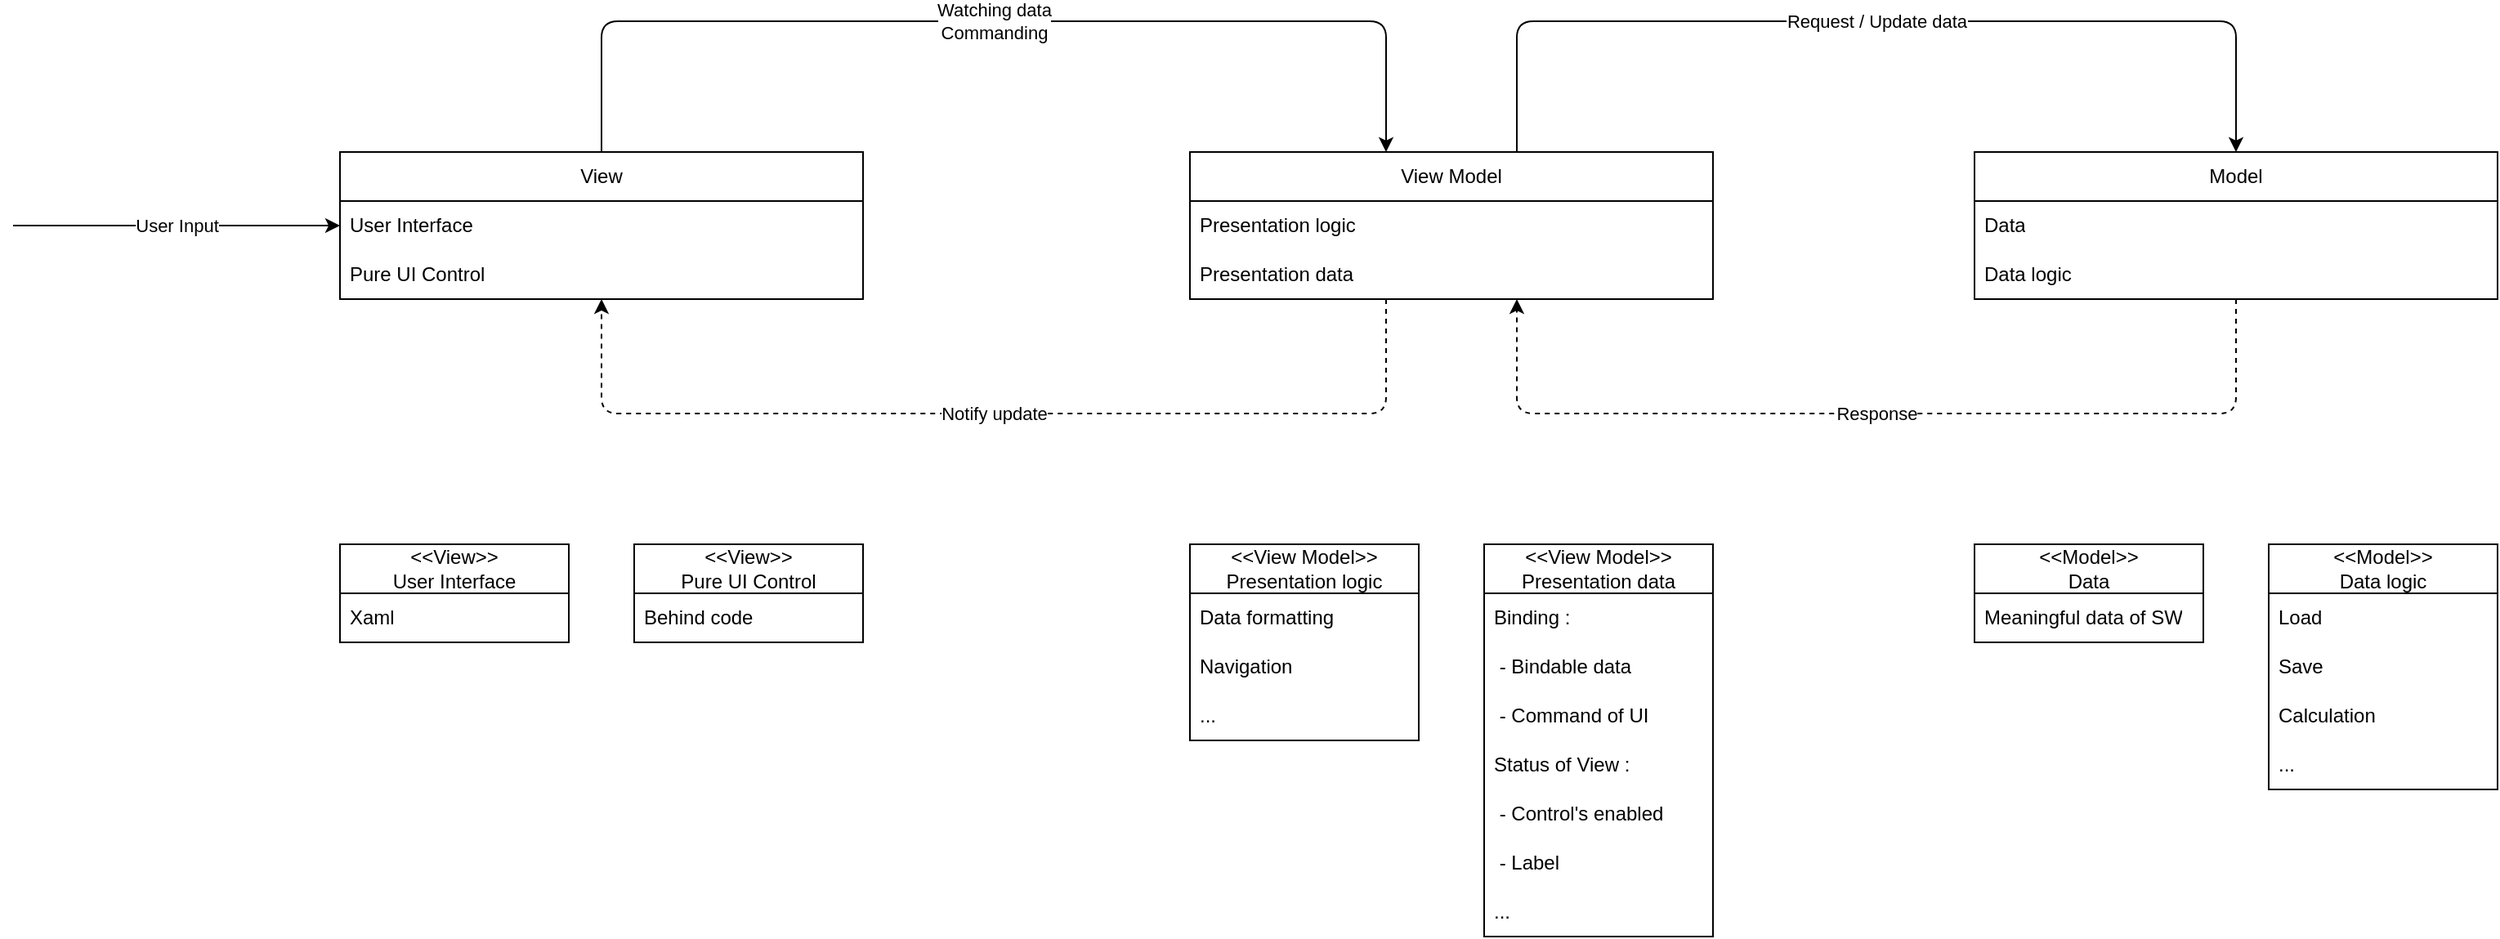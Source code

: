 <mxfile version="20.8.16" type="device"><diagram name="페이지-1" id="dq1D3UvvslZSAeZh9GO5"><mxGraphModel dx="2555" dy="1003" grid="1" gridSize="10" guides="1" tooltips="1" connect="1" arrows="1" fold="1" page="1" pageScale="1" pageWidth="827" pageHeight="1169" math="0" shadow="0"><root><mxCell id="0"/><mxCell id="1" parent="0"/><mxCell id="nS16IVc1bptdw67GeFv7-41" value="Watching data&lt;br&gt;Commanding" style="edgeStyle=orthogonalEdgeStyle;rounded=1;orthogonalLoop=1;jettySize=auto;html=1;exitX=0.5;exitY=0;exitDx=0;exitDy=0;" edge="1" parent="1" source="nS16IVc1bptdw67GeFv7-2" target="nS16IVc1bptdw67GeFv7-6"><mxGeometry relative="1" as="geometry"><Array as="points"><mxPoint x="-200" y="240"/><mxPoint x="280" y="240"/></Array></mxGeometry></mxCell><mxCell id="nS16IVc1bptdw67GeFv7-2" value="View" style="swimlane;fontStyle=0;childLayout=stackLayout;horizontal=1;startSize=30;horizontalStack=0;resizeParent=1;resizeParentMax=0;resizeLast=0;collapsible=1;marginBottom=0;whiteSpace=wrap;html=1;" vertex="1" parent="1"><mxGeometry x="-360" y="320" width="320" height="90" as="geometry"/></mxCell><mxCell id="nS16IVc1bptdw67GeFv7-3" value="User Interface" style="text;strokeColor=none;fillColor=none;align=left;verticalAlign=middle;spacingLeft=4;spacingRight=4;overflow=hidden;points=[[0,0.5],[1,0.5]];portConstraint=eastwest;rotatable=0;whiteSpace=wrap;html=1;" vertex="1" parent="nS16IVc1bptdw67GeFv7-2"><mxGeometry y="30" width="320" height="30" as="geometry"/></mxCell><mxCell id="nS16IVc1bptdw67GeFv7-4" value="Pure UI Control" style="text;strokeColor=none;fillColor=none;align=left;verticalAlign=middle;spacingLeft=4;spacingRight=4;overflow=hidden;points=[[0,0.5],[1,0.5]];portConstraint=eastwest;rotatable=0;whiteSpace=wrap;html=1;" vertex="1" parent="nS16IVc1bptdw67GeFv7-2"><mxGeometry y="60" width="320" height="30" as="geometry"/></mxCell><mxCell id="nS16IVc1bptdw67GeFv7-42" value="Request / Update data" style="edgeStyle=orthogonalEdgeStyle;rounded=1;orthogonalLoop=1;jettySize=auto;html=1;" edge="1" parent="1" source="nS16IVc1bptdw67GeFv7-6" target="nS16IVc1bptdw67GeFv7-10"><mxGeometry relative="1" as="geometry"><Array as="points"><mxPoint x="360" y="240"/><mxPoint x="800" y="240"/></Array></mxGeometry></mxCell><mxCell id="nS16IVc1bptdw67GeFv7-44" value="Notify update" style="edgeStyle=orthogonalEdgeStyle;rounded=1;orthogonalLoop=1;jettySize=auto;html=1;dashed=1;" edge="1" parent="1" source="nS16IVc1bptdw67GeFv7-6" target="nS16IVc1bptdw67GeFv7-2"><mxGeometry relative="1" as="geometry"><Array as="points"><mxPoint x="280" y="480"/><mxPoint x="-200" y="480"/></Array></mxGeometry></mxCell><mxCell id="nS16IVc1bptdw67GeFv7-6" value="View Model" style="swimlane;fontStyle=0;childLayout=stackLayout;horizontal=1;startSize=30;horizontalStack=0;resizeParent=1;resizeParentMax=0;resizeLast=0;collapsible=1;marginBottom=0;whiteSpace=wrap;html=1;" vertex="1" parent="1"><mxGeometry x="160" y="320" width="320" height="90" as="geometry"/></mxCell><mxCell id="nS16IVc1bptdw67GeFv7-7" value="Presentation logic" style="text;strokeColor=none;fillColor=none;align=left;verticalAlign=middle;spacingLeft=4;spacingRight=4;overflow=hidden;points=[[0,0.5],[1,0.5]];portConstraint=eastwest;rotatable=0;whiteSpace=wrap;html=1;" vertex="1" parent="nS16IVc1bptdw67GeFv7-6"><mxGeometry y="30" width="320" height="30" as="geometry"/></mxCell><mxCell id="nS16IVc1bptdw67GeFv7-8" value="Presentation data" style="text;strokeColor=none;fillColor=none;align=left;verticalAlign=middle;spacingLeft=4;spacingRight=4;overflow=hidden;points=[[0,0.5],[1,0.5]];portConstraint=eastwest;rotatable=0;whiteSpace=wrap;html=1;" vertex="1" parent="nS16IVc1bptdw67GeFv7-6"><mxGeometry y="60" width="320" height="30" as="geometry"/></mxCell><mxCell id="nS16IVc1bptdw67GeFv7-43" value="Response" style="edgeStyle=orthogonalEdgeStyle;rounded=1;orthogonalLoop=1;jettySize=auto;html=1;dashed=1;" edge="1" parent="1" source="nS16IVc1bptdw67GeFv7-10" target="nS16IVc1bptdw67GeFv7-6"><mxGeometry relative="1" as="geometry"><Array as="points"><mxPoint x="800" y="480"/><mxPoint x="360" y="480"/></Array></mxGeometry></mxCell><mxCell id="nS16IVc1bptdw67GeFv7-10" value="Model" style="swimlane;fontStyle=0;childLayout=stackLayout;horizontal=1;startSize=30;horizontalStack=0;resizeParent=1;resizeParentMax=0;resizeLast=0;collapsible=1;marginBottom=0;whiteSpace=wrap;html=1;" vertex="1" parent="1"><mxGeometry x="640" y="320" width="320" height="90" as="geometry"/></mxCell><mxCell id="nS16IVc1bptdw67GeFv7-11" value="Data" style="text;strokeColor=none;fillColor=none;align=left;verticalAlign=middle;spacingLeft=4;spacingRight=4;overflow=hidden;points=[[0,0.5],[1,0.5]];portConstraint=eastwest;rotatable=0;whiteSpace=wrap;html=1;" vertex="1" parent="nS16IVc1bptdw67GeFv7-10"><mxGeometry y="30" width="320" height="30" as="geometry"/></mxCell><mxCell id="nS16IVc1bptdw67GeFv7-12" value="Data logic" style="text;strokeColor=none;fillColor=none;align=left;verticalAlign=middle;spacingLeft=4;spacingRight=4;overflow=hidden;points=[[0,0.5],[1,0.5]];portConstraint=eastwest;rotatable=0;whiteSpace=wrap;html=1;" vertex="1" parent="nS16IVc1bptdw67GeFv7-10"><mxGeometry y="60" width="320" height="30" as="geometry"/></mxCell><mxCell id="nS16IVc1bptdw67GeFv7-14" value="&amp;lt;&amp;lt;View&amp;gt;&amp;gt;&lt;br&gt;User Interface" style="swimlane;fontStyle=0;childLayout=stackLayout;horizontal=1;startSize=30;horizontalStack=0;resizeParent=1;resizeParentMax=0;resizeLast=0;collapsible=1;marginBottom=0;whiteSpace=wrap;html=1;" vertex="1" parent="1"><mxGeometry x="-360" y="560" width="140" height="60" as="geometry"/></mxCell><mxCell id="nS16IVc1bptdw67GeFv7-15" value="Xaml" style="text;strokeColor=none;fillColor=none;align=left;verticalAlign=middle;spacingLeft=4;spacingRight=4;overflow=hidden;points=[[0,0.5],[1,0.5]];portConstraint=eastwest;rotatable=0;whiteSpace=wrap;html=1;" vertex="1" parent="nS16IVc1bptdw67GeFv7-14"><mxGeometry y="30" width="140" height="30" as="geometry"/></mxCell><mxCell id="nS16IVc1bptdw67GeFv7-18" value="&amp;lt;&amp;lt;View&amp;gt;&amp;gt;&lt;br&gt;Pure UI Control" style="swimlane;fontStyle=0;childLayout=stackLayout;horizontal=1;startSize=30;horizontalStack=0;resizeParent=1;resizeParentMax=0;resizeLast=0;collapsible=1;marginBottom=0;whiteSpace=wrap;html=1;" vertex="1" parent="1"><mxGeometry x="-180" y="560" width="140" height="60" as="geometry"/></mxCell><mxCell id="nS16IVc1bptdw67GeFv7-19" value="Behind code" style="text;strokeColor=none;fillColor=none;align=left;verticalAlign=middle;spacingLeft=4;spacingRight=4;overflow=hidden;points=[[0,0.5],[1,0.5]];portConstraint=eastwest;rotatable=0;whiteSpace=wrap;html=1;" vertex="1" parent="nS16IVc1bptdw67GeFv7-18"><mxGeometry y="30" width="140" height="30" as="geometry"/></mxCell><mxCell id="nS16IVc1bptdw67GeFv7-22" value="&amp;lt;&amp;lt;View Model&amp;gt;&amp;gt;&lt;br&gt;Presentation logic" style="swimlane;fontStyle=0;childLayout=stackLayout;horizontal=1;startSize=30;horizontalStack=0;resizeParent=1;resizeParentMax=0;resizeLast=0;collapsible=1;marginBottom=0;whiteSpace=wrap;html=1;" vertex="1" parent="1"><mxGeometry x="160" y="560" width="140" height="120" as="geometry"/></mxCell><mxCell id="nS16IVc1bptdw67GeFv7-23" value="Data formatting" style="text;strokeColor=none;fillColor=none;align=left;verticalAlign=middle;spacingLeft=4;spacingRight=4;overflow=hidden;points=[[0,0.5],[1,0.5]];portConstraint=eastwest;rotatable=0;whiteSpace=wrap;html=1;" vertex="1" parent="nS16IVc1bptdw67GeFv7-22"><mxGeometry y="30" width="140" height="30" as="geometry"/></mxCell><mxCell id="nS16IVc1bptdw67GeFv7-24" value="Navigation" style="text;strokeColor=none;fillColor=none;align=left;verticalAlign=middle;spacingLeft=4;spacingRight=4;overflow=hidden;points=[[0,0.5],[1,0.5]];portConstraint=eastwest;rotatable=0;whiteSpace=wrap;html=1;" vertex="1" parent="nS16IVc1bptdw67GeFv7-22"><mxGeometry y="60" width="140" height="30" as="geometry"/></mxCell><mxCell id="nS16IVc1bptdw67GeFv7-25" value="..." style="text;strokeColor=none;fillColor=none;align=left;verticalAlign=middle;spacingLeft=4;spacingRight=4;overflow=hidden;points=[[0,0.5],[1,0.5]];portConstraint=eastwest;rotatable=0;whiteSpace=wrap;html=1;" vertex="1" parent="nS16IVc1bptdw67GeFv7-22"><mxGeometry y="90" width="140" height="30" as="geometry"/></mxCell><mxCell id="nS16IVc1bptdw67GeFv7-26" value="&amp;lt;&amp;lt;View Model&amp;gt;&amp;gt;&lt;br&gt;Presentation data" style="swimlane;fontStyle=0;childLayout=stackLayout;horizontal=1;startSize=30;horizontalStack=0;resizeParent=1;resizeParentMax=0;resizeLast=0;collapsible=1;marginBottom=0;whiteSpace=wrap;html=1;" vertex="1" parent="1"><mxGeometry x="340" y="560" width="140" height="240" as="geometry"/></mxCell><mxCell id="nS16IVc1bptdw67GeFv7-27" value="Binding :" style="text;strokeColor=none;fillColor=none;align=left;verticalAlign=middle;spacingLeft=4;spacingRight=4;overflow=hidden;points=[[0,0.5],[1,0.5]];portConstraint=eastwest;rotatable=0;whiteSpace=wrap;html=1;" vertex="1" parent="nS16IVc1bptdw67GeFv7-26"><mxGeometry y="30" width="140" height="30" as="geometry"/></mxCell><mxCell id="nS16IVc1bptdw67GeFv7-28" value="&amp;nbsp;- Bindable data" style="text;strokeColor=none;fillColor=none;align=left;verticalAlign=middle;spacingLeft=4;spacingRight=4;overflow=hidden;points=[[0,0.5],[1,0.5]];portConstraint=eastwest;rotatable=0;whiteSpace=wrap;html=1;" vertex="1" parent="nS16IVc1bptdw67GeFv7-26"><mxGeometry y="60" width="140" height="30" as="geometry"/></mxCell><mxCell id="nS16IVc1bptdw67GeFv7-29" value="&amp;nbsp;- Command of UI" style="text;strokeColor=none;fillColor=none;align=left;verticalAlign=middle;spacingLeft=4;spacingRight=4;overflow=hidden;points=[[0,0.5],[1,0.5]];portConstraint=eastwest;rotatable=0;whiteSpace=wrap;html=1;" vertex="1" parent="nS16IVc1bptdw67GeFv7-26"><mxGeometry y="90" width="140" height="30" as="geometry"/></mxCell><mxCell id="nS16IVc1bptdw67GeFv7-30" value="Status of View :&amp;nbsp;" style="text;strokeColor=none;fillColor=none;align=left;verticalAlign=middle;spacingLeft=4;spacingRight=4;overflow=hidden;points=[[0,0.5],[1,0.5]];portConstraint=eastwest;rotatable=0;whiteSpace=wrap;html=1;" vertex="1" parent="nS16IVc1bptdw67GeFv7-26"><mxGeometry y="120" width="140" height="30" as="geometry"/></mxCell><mxCell id="nS16IVc1bptdw67GeFv7-31" value="&amp;nbsp;- Control's enabled" style="text;strokeColor=none;fillColor=none;align=left;verticalAlign=middle;spacingLeft=4;spacingRight=4;overflow=hidden;points=[[0,0.5],[1,0.5]];portConstraint=eastwest;rotatable=0;whiteSpace=wrap;html=1;" vertex="1" parent="nS16IVc1bptdw67GeFv7-26"><mxGeometry y="150" width="140" height="30" as="geometry"/></mxCell><mxCell id="nS16IVc1bptdw67GeFv7-32" value="&amp;nbsp;- Label" style="text;strokeColor=none;fillColor=none;align=left;verticalAlign=middle;spacingLeft=4;spacingRight=4;overflow=hidden;points=[[0,0.5],[1,0.5]];portConstraint=eastwest;rotatable=0;whiteSpace=wrap;html=1;" vertex="1" parent="nS16IVc1bptdw67GeFv7-26"><mxGeometry y="180" width="140" height="30" as="geometry"/></mxCell><mxCell id="nS16IVc1bptdw67GeFv7-33" value="..." style="text;strokeColor=none;fillColor=none;align=left;verticalAlign=middle;spacingLeft=4;spacingRight=4;overflow=hidden;points=[[0,0.5],[1,0.5]];portConstraint=eastwest;rotatable=0;whiteSpace=wrap;html=1;" vertex="1" parent="nS16IVc1bptdw67GeFv7-26"><mxGeometry y="210" width="140" height="30" as="geometry"/></mxCell><mxCell id="nS16IVc1bptdw67GeFv7-34" value="&amp;lt;&amp;lt;Model&amp;gt;&amp;gt;&lt;br&gt;Data" style="swimlane;fontStyle=0;childLayout=stackLayout;horizontal=1;startSize=30;horizontalStack=0;resizeParent=1;resizeParentMax=0;resizeLast=0;collapsible=1;marginBottom=0;whiteSpace=wrap;html=1;" vertex="1" parent="1"><mxGeometry x="640" y="560" width="140" height="60" as="geometry"/></mxCell><mxCell id="nS16IVc1bptdw67GeFv7-35" value="Meaningful data of SW" style="text;strokeColor=none;fillColor=none;align=left;verticalAlign=middle;spacingLeft=4;spacingRight=4;overflow=hidden;points=[[0,0.5],[1,0.5]];portConstraint=eastwest;rotatable=0;whiteSpace=wrap;html=1;" vertex="1" parent="nS16IVc1bptdw67GeFv7-34"><mxGeometry y="30" width="140" height="30" as="geometry"/></mxCell><mxCell id="nS16IVc1bptdw67GeFv7-36" value="&amp;lt;&amp;lt;Model&amp;gt;&amp;gt;&lt;br&gt;Data logic" style="swimlane;fontStyle=0;childLayout=stackLayout;horizontal=1;startSize=30;horizontalStack=0;resizeParent=1;resizeParentMax=0;resizeLast=0;collapsible=1;marginBottom=0;whiteSpace=wrap;html=1;" vertex="1" parent="1"><mxGeometry x="820" y="560" width="140" height="150" as="geometry"/></mxCell><mxCell id="nS16IVc1bptdw67GeFv7-37" value="Load" style="text;strokeColor=none;fillColor=none;align=left;verticalAlign=middle;spacingLeft=4;spacingRight=4;overflow=hidden;points=[[0,0.5],[1,0.5]];portConstraint=eastwest;rotatable=0;whiteSpace=wrap;html=1;" vertex="1" parent="nS16IVc1bptdw67GeFv7-36"><mxGeometry y="30" width="140" height="30" as="geometry"/></mxCell><mxCell id="nS16IVc1bptdw67GeFv7-38" value="Save" style="text;strokeColor=none;fillColor=none;align=left;verticalAlign=middle;spacingLeft=4;spacingRight=4;overflow=hidden;points=[[0,0.5],[1,0.5]];portConstraint=eastwest;rotatable=0;whiteSpace=wrap;html=1;" vertex="1" parent="nS16IVc1bptdw67GeFv7-36"><mxGeometry y="60" width="140" height="30" as="geometry"/></mxCell><mxCell id="nS16IVc1bptdw67GeFv7-39" value="Calculation" style="text;strokeColor=none;fillColor=none;align=left;verticalAlign=middle;spacingLeft=4;spacingRight=4;overflow=hidden;points=[[0,0.5],[1,0.5]];portConstraint=eastwest;rotatable=0;whiteSpace=wrap;html=1;" vertex="1" parent="nS16IVc1bptdw67GeFv7-36"><mxGeometry y="90" width="140" height="30" as="geometry"/></mxCell><mxCell id="nS16IVc1bptdw67GeFv7-40" value="..." style="text;strokeColor=none;fillColor=none;align=left;verticalAlign=middle;spacingLeft=4;spacingRight=4;overflow=hidden;points=[[0,0.5],[1,0.5]];portConstraint=eastwest;rotatable=0;whiteSpace=wrap;html=1;" vertex="1" parent="nS16IVc1bptdw67GeFv7-36"><mxGeometry y="120" width="140" height="30" as="geometry"/></mxCell><mxCell id="nS16IVc1bptdw67GeFv7-45" value="User Input" style="endArrow=classic;html=1;rounded=1;" edge="1" parent="1" target="nS16IVc1bptdw67GeFv7-2"><mxGeometry width="50" height="50" relative="1" as="geometry"><mxPoint x="-560" y="365" as="sourcePoint"/><mxPoint x="270" y="540" as="targetPoint"/></mxGeometry></mxCell></root></mxGraphModel></diagram></mxfile>